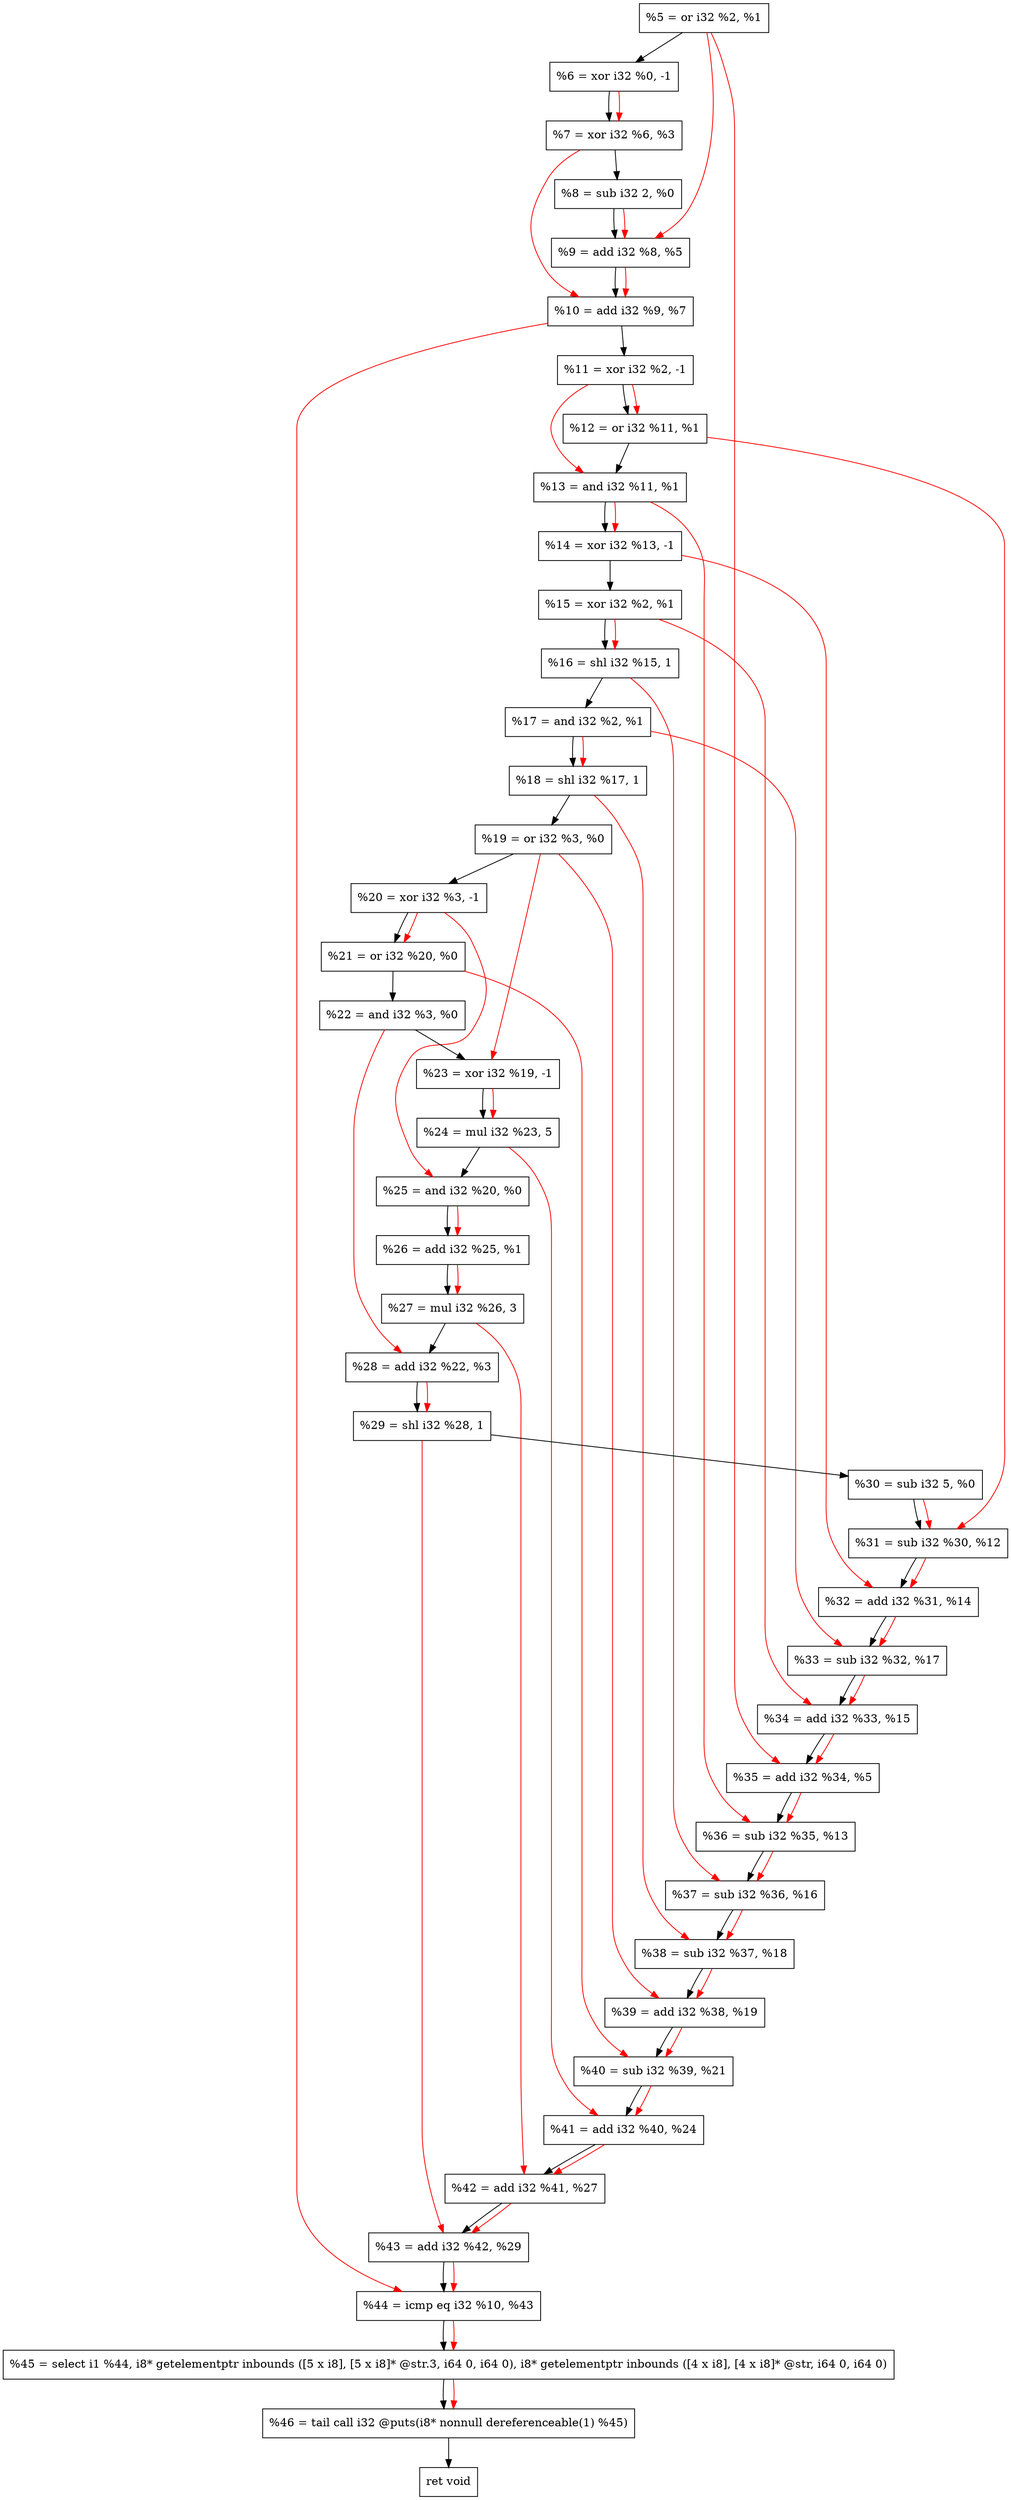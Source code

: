 digraph "DFG for'crackme' function" {
	Node0x188db00[shape=record, label="  %5 = or i32 %2, %1"];
	Node0x188e180[shape=record, label="  %6 = xor i32 %0, -1"];
	Node0x188e1f0[shape=record, label="  %7 = xor i32 %6, %3"];
	Node0x188e290[shape=record, label="  %8 = sub i32 2, %0"];
	Node0x188e300[shape=record, label="  %9 = add i32 %8, %5"];
	Node0x188e370[shape=record, label="  %10 = add i32 %9, %7"];
	Node0x188e3e0[shape=record, label="  %11 = xor i32 %2, -1"];
	Node0x188e450[shape=record, label="  %12 = or i32 %11, %1"];
	Node0x188e4c0[shape=record, label="  %13 = and i32 %11, %1"];
	Node0x188e530[shape=record, label="  %14 = xor i32 %13, -1"];
	Node0x188e5a0[shape=record, label="  %15 = xor i32 %2, %1"];
	Node0x188e640[shape=record, label="  %16 = shl i32 %15, 1"];
	Node0x188e6b0[shape=record, label="  %17 = and i32 %2, %1"];
	Node0x188e720[shape=record, label="  %18 = shl i32 %17, 1"];
	Node0x188e790[shape=record, label="  %19 = or i32 %3, %0"];
	Node0x188e800[shape=record, label="  %20 = xor i32 %3, -1"];
	Node0x188e870[shape=record, label="  %21 = or i32 %20, %0"];
	Node0x188e8e0[shape=record, label="  %22 = and i32 %3, %0"];
	Node0x188e950[shape=record, label="  %23 = xor i32 %19, -1"];
	Node0x188e9f0[shape=record, label="  %24 = mul i32 %23, 5"];
	Node0x188ea60[shape=record, label="  %25 = and i32 %20, %0"];
	Node0x188ead0[shape=record, label="  %26 = add i32 %25, %1"];
	Node0x188eb70[shape=record, label="  %27 = mul i32 %26, 3"];
	Node0x188ebe0[shape=record, label="  %28 = add i32 %22, %3"];
	Node0x188ec50[shape=record, label="  %29 = shl i32 %28, 1"];
	Node0x188ecc0[shape=record, label="  %30 = sub i32 5, %0"];
	Node0x188ed30[shape=record, label="  %31 = sub i32 %30, %12"];
	Node0x188eda0[shape=record, label="  %32 = add i32 %31, %14"];
	Node0x188f020[shape=record, label="  %33 = sub i32 %32, %17"];
	Node0x188f090[shape=record, label="  %34 = add i32 %33, %15"];
	Node0x188f100[shape=record, label="  %35 = add i32 %34, %5"];
	Node0x188f170[shape=record, label="  %36 = sub i32 %35, %13"];
	Node0x188f1e0[shape=record, label="  %37 = sub i32 %36, %16"];
	Node0x188f250[shape=record, label="  %38 = sub i32 %37, %18"];
	Node0x188f2c0[shape=record, label="  %39 = add i32 %38, %19"];
	Node0x188f330[shape=record, label="  %40 = sub i32 %39, %21"];
	Node0x188f3a0[shape=record, label="  %41 = add i32 %40, %24"];
	Node0x188f410[shape=record, label="  %42 = add i32 %41, %27"];
	Node0x188f480[shape=record, label="  %43 = add i32 %42, %29"];
	Node0x188f4f0[shape=record, label="  %44 = icmp eq i32 %10, %43"];
	Node0x182e268[shape=record, label="  %45 = select i1 %44, i8* getelementptr inbounds ([5 x i8], [5 x i8]* @str.3, i64 0, i64 0), i8* getelementptr inbounds ([4 x i8], [4 x i8]* @str, i64 0, i64 0)"];
	Node0x188f990[shape=record, label="  %46 = tail call i32 @puts(i8* nonnull dereferenceable(1) %45)"];
	Node0x188f9e0[shape=record, label="  ret void"];
	Node0x188db00 -> Node0x188e180;
	Node0x188e180 -> Node0x188e1f0;
	Node0x188e1f0 -> Node0x188e290;
	Node0x188e290 -> Node0x188e300;
	Node0x188e300 -> Node0x188e370;
	Node0x188e370 -> Node0x188e3e0;
	Node0x188e3e0 -> Node0x188e450;
	Node0x188e450 -> Node0x188e4c0;
	Node0x188e4c0 -> Node0x188e530;
	Node0x188e530 -> Node0x188e5a0;
	Node0x188e5a0 -> Node0x188e640;
	Node0x188e640 -> Node0x188e6b0;
	Node0x188e6b0 -> Node0x188e720;
	Node0x188e720 -> Node0x188e790;
	Node0x188e790 -> Node0x188e800;
	Node0x188e800 -> Node0x188e870;
	Node0x188e870 -> Node0x188e8e0;
	Node0x188e8e0 -> Node0x188e950;
	Node0x188e950 -> Node0x188e9f0;
	Node0x188e9f0 -> Node0x188ea60;
	Node0x188ea60 -> Node0x188ead0;
	Node0x188ead0 -> Node0x188eb70;
	Node0x188eb70 -> Node0x188ebe0;
	Node0x188ebe0 -> Node0x188ec50;
	Node0x188ec50 -> Node0x188ecc0;
	Node0x188ecc0 -> Node0x188ed30;
	Node0x188ed30 -> Node0x188eda0;
	Node0x188eda0 -> Node0x188f020;
	Node0x188f020 -> Node0x188f090;
	Node0x188f090 -> Node0x188f100;
	Node0x188f100 -> Node0x188f170;
	Node0x188f170 -> Node0x188f1e0;
	Node0x188f1e0 -> Node0x188f250;
	Node0x188f250 -> Node0x188f2c0;
	Node0x188f2c0 -> Node0x188f330;
	Node0x188f330 -> Node0x188f3a0;
	Node0x188f3a0 -> Node0x188f410;
	Node0x188f410 -> Node0x188f480;
	Node0x188f480 -> Node0x188f4f0;
	Node0x188f4f0 -> Node0x182e268;
	Node0x182e268 -> Node0x188f990;
	Node0x188f990 -> Node0x188f9e0;
edge [color=red]
	Node0x188e180 -> Node0x188e1f0;
	Node0x188e290 -> Node0x188e300;
	Node0x188db00 -> Node0x188e300;
	Node0x188e300 -> Node0x188e370;
	Node0x188e1f0 -> Node0x188e370;
	Node0x188e3e0 -> Node0x188e450;
	Node0x188e3e0 -> Node0x188e4c0;
	Node0x188e4c0 -> Node0x188e530;
	Node0x188e5a0 -> Node0x188e640;
	Node0x188e6b0 -> Node0x188e720;
	Node0x188e800 -> Node0x188e870;
	Node0x188e790 -> Node0x188e950;
	Node0x188e950 -> Node0x188e9f0;
	Node0x188e800 -> Node0x188ea60;
	Node0x188ea60 -> Node0x188ead0;
	Node0x188ead0 -> Node0x188eb70;
	Node0x188e8e0 -> Node0x188ebe0;
	Node0x188ebe0 -> Node0x188ec50;
	Node0x188ecc0 -> Node0x188ed30;
	Node0x188e450 -> Node0x188ed30;
	Node0x188ed30 -> Node0x188eda0;
	Node0x188e530 -> Node0x188eda0;
	Node0x188eda0 -> Node0x188f020;
	Node0x188e6b0 -> Node0x188f020;
	Node0x188f020 -> Node0x188f090;
	Node0x188e5a0 -> Node0x188f090;
	Node0x188f090 -> Node0x188f100;
	Node0x188db00 -> Node0x188f100;
	Node0x188f100 -> Node0x188f170;
	Node0x188e4c0 -> Node0x188f170;
	Node0x188f170 -> Node0x188f1e0;
	Node0x188e640 -> Node0x188f1e0;
	Node0x188f1e0 -> Node0x188f250;
	Node0x188e720 -> Node0x188f250;
	Node0x188f250 -> Node0x188f2c0;
	Node0x188e790 -> Node0x188f2c0;
	Node0x188f2c0 -> Node0x188f330;
	Node0x188e870 -> Node0x188f330;
	Node0x188f330 -> Node0x188f3a0;
	Node0x188e9f0 -> Node0x188f3a0;
	Node0x188f3a0 -> Node0x188f410;
	Node0x188eb70 -> Node0x188f410;
	Node0x188f410 -> Node0x188f480;
	Node0x188ec50 -> Node0x188f480;
	Node0x188e370 -> Node0x188f4f0;
	Node0x188f480 -> Node0x188f4f0;
	Node0x188f4f0 -> Node0x182e268;
	Node0x182e268 -> Node0x188f990;
}
